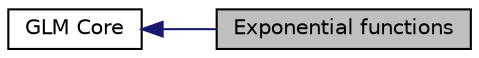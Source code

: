 digraph "Exponential functions"
{
  edge [fontname="Helvetica",fontsize="10",labelfontname="Helvetica",labelfontsize="10"];
  node [fontname="Helvetica",fontsize="10",shape=record];
  rankdir=LR;
  Node0 [label="Exponential functions",height=0.2,width=0.4,color="black", fillcolor="grey75", style="filled" fontcolor="black"];
  Node1 [label="GLM Core",height=0.2,width=0.4,color="black", fillcolor="white", style="filled",URL="$group__core.html",tooltip="The core of GLM, which implements exactly and only the GLSL specification to the degree possible..."];
  Node1->Node0 [shape=plaintext, color="midnightblue", dir="back", style="solid"];
}
